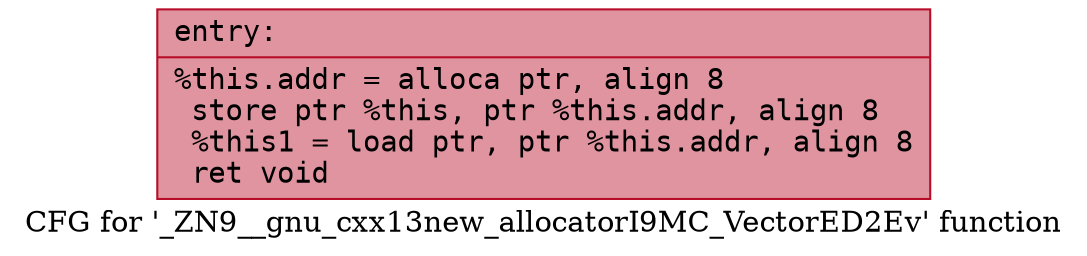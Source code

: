 digraph "CFG for '_ZN9__gnu_cxx13new_allocatorI9MC_VectorED2Ev' function" {
	label="CFG for '_ZN9__gnu_cxx13new_allocatorI9MC_VectorED2Ev' function";

	Node0x55dab4860f80 [shape=record,color="#b70d28ff", style=filled, fillcolor="#b70d2870" fontname="Courier",label="{entry:\l|  %this.addr = alloca ptr, align 8\l  store ptr %this, ptr %this.addr, align 8\l  %this1 = load ptr, ptr %this.addr, align 8\l  ret void\l}"];
}
